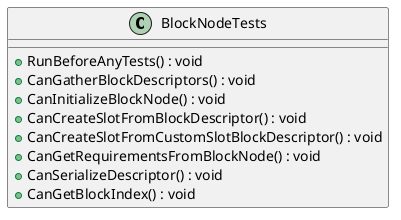 @startuml
class BlockNodeTests {
    + RunBeforeAnyTests() : void
    + CanGatherBlockDescriptors() : void
    + CanInitializeBlockNode() : void
    + CanCreateSlotFromBlockDescriptor() : void
    + CanCreateSlotFromCustomSlotBlockDescriptor() : void
    + CanGetRequirementsFromBlockNode() : void
    + CanSerializeDescriptor() : void
    + CanGetBlockIndex() : void
}
@enduml
